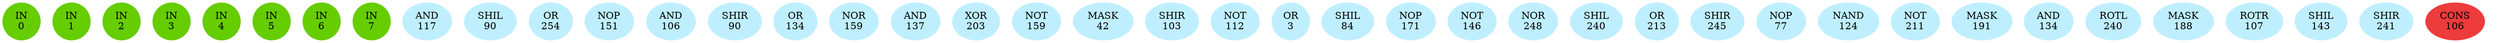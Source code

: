 graph EACircuit {
rankdir=BT;
ranksep=0.75;
ordering=out;
splines=polyline;
node [style=filled, color=lightblue2];

{ rank=same;
node [color=chartreuse3];
"-1_0"[label="IN\n0"];
node [color=chartreuse3];
"-1_1"[label="IN\n1"];
node [color=chartreuse3];
"-1_2"[label="IN\n2"];
node [color=chartreuse3];
"-1_3"[label="IN\n3"];
node [color=chartreuse3];
"-1_4"[label="IN\n4"];
node [color=chartreuse3];
"-1_5"[label="IN\n5"];
node [color=chartreuse3];
"-1_6"[label="IN\n6"];
node [color=chartreuse3];
"-1_7"[label="IN\n7"];
}
{ rank=same;
node [color=lightblue1];
"0_0"[label="AND\n117"];
node [color=lightblue1];
"0_1"[label="SHIL\n90"];
node [color=lightblue1];
"0_2"[label="OR\n254"];
node [color=lightblue1];
"0_3"[label="NOP\n151"];
node [color=lightblue1];
"0_4"[label="AND\n106"];
node [color=lightblue1];
"0_5"[label="SHIR\n90"];
node [color=lightblue1];
"0_6"[label="OR\n134"];
node [color=lightblue1];
"0_7"[label="NOR\n159"];
}
{ rank=same;
node [color=lightblue1];
"1_0"[label="AND\n137"];
node [color=lightblue1];
"1_1"[label="XOR\n203"];
node [color=lightblue1];
"1_2"[label="NOT\n159"];
node [color=lightblue1];
"1_3"[label="MASK\n42"];
node [color=lightblue1];
"1_4"[label="SHIR\n103"];
node [color=lightblue1];
"1_5"[label="NOT\n112"];
node [color=lightblue1];
"1_6"[label="OR\n3"];
node [color=lightblue1];
"1_7"[label="SHIL\n84"];
}
{ rank=same;
node [color=lightblue1];
"2_0"[label="NOP\n171"];
node [color=lightblue1];
"2_1"[label="NOT\n146"];
node [color=lightblue1];
"2_2"[label="NOR\n248"];
node [color=lightblue1];
"2_3"[label="SHIL\n240"];
node [color=lightblue1];
"2_4"[label="OR\n213"];
node [color=lightblue1];
"2_5"[label="SHIR\n245"];
node [color=lightblue1];
"2_6"[label="NOP\n77"];
node [color=lightblue1];
"2_7"[label="NAND\n124"];
}
{ rank=same;
node [color=lightblue1];
"3_0"[label="NOT\n211"];
node [color=lightblue1];
"3_1"[label="MASK\n191"];
node [color=lightblue1];
"3_2"[label="AND\n134"];
node [color=lightblue1];
"3_3"[label="ROTL\n240"];
node [color=lightblue1];
"3_4"[label="MASK\n188"];
node [color=lightblue1];
"3_5"[label="ROTR\n107"];
node [color=lightblue1];
"3_6"[label="SHIL\n143"];
node [color=lightblue1];
"3_7"[label="SHIR\n241"];
}
{ rank=same;
node [color=brown2];
"4_0"[label="CONS\n106"];
}
edge[style=invis];
"-1_0" -- "-1_1" -- "-1_2" -- "-1_3" -- "-1_4" -- "-1_5" -- "-1_6" -- "-1_7";
"0_0" -- "0_1" -- "0_2" -- "0_3" -- "0_4" -- "0_5" -- "0_6" -- "0_7";
"1_0" -- "1_1" -- "1_2" -- "1_3" -- "1_4" -- "1_5" -- "1_6" -- "1_7";
"2_0" -- "2_1" -- "2_2" -- "2_3" -- "2_4" -- "2_5" -- "2_6" -- "2_7";
"3_0" -- "3_1" -- "3_2" -- "3_3" -- "3_4" -- "3_5" -- "3_6" -- "3_7";
"4_0" -- "4_0";
edge[style=solid];
}